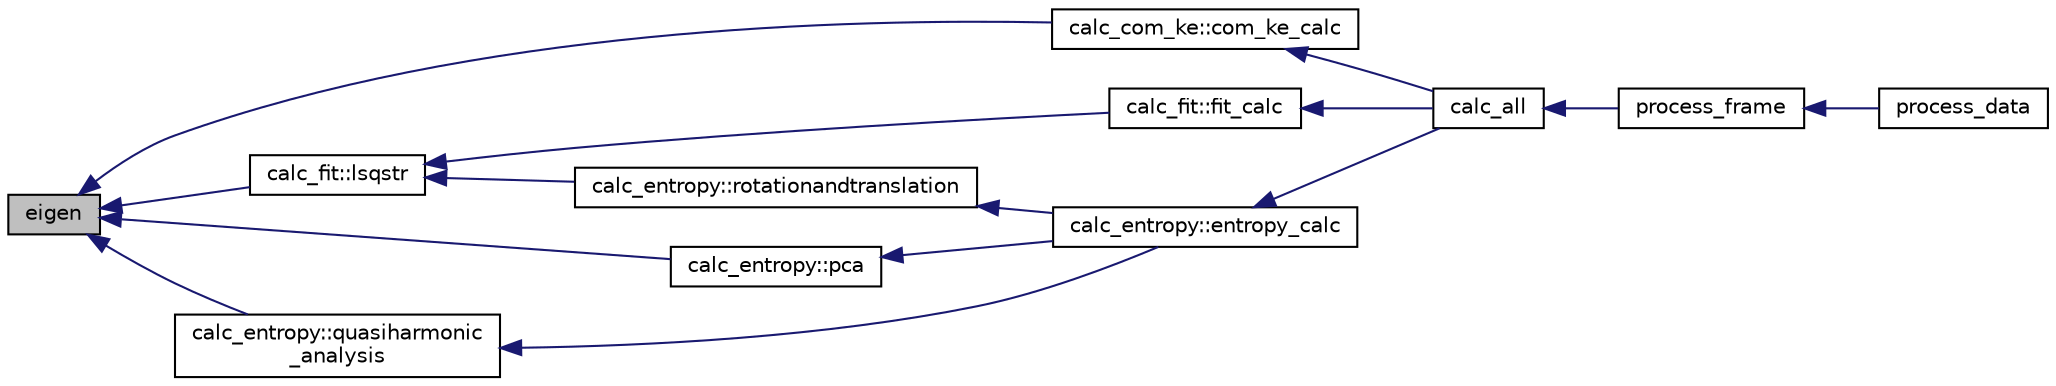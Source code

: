 digraph "eigen"
{
  edge [fontname="Helvetica",fontsize="10",labelfontname="Helvetica",labelfontsize="10"];
  node [fontname="Helvetica",fontsize="10",shape=record];
  rankdir="LR";
  Node1 [label="eigen",height=0.2,width=0.4,color="black", fillcolor="grey75", style="filled" fontcolor="black"];
  Node1 -> Node2 [dir="back",color="midnightblue",fontsize="10",style="solid",fontname="Helvetica"];
  Node2 [label="calc_com_ke::com_ke_calc",height=0.2,width=0.4,color="black", fillcolor="white", style="filled",URL="$classcalc__com__ke.html#a4721321fae51d63d7da0b33189366be2"];
  Node2 -> Node3 [dir="back",color="midnightblue",fontsize="10",style="solid",fontname="Helvetica"];
  Node3 [label="calc_all",height=0.2,width=0.4,color="black", fillcolor="white", style="filled",URL="$qcalc_8f90.html#a5befd1d444d41d7d1e4bf8b297c17ee2"];
  Node3 -> Node4 [dir="back",color="midnightblue",fontsize="10",style="solid",fontname="Helvetica"];
  Node4 [label="process_frame",height=0.2,width=0.4,color="black", fillcolor="white", style="filled",URL="$qcalc_8f90.html#a93dcacb957411ed0d0471fe8a31c60d6"];
  Node4 -> Node5 [dir="back",color="midnightblue",fontsize="10",style="solid",fontname="Helvetica"];
  Node5 [label="process_data",height=0.2,width=0.4,color="black", fillcolor="white", style="filled",URL="$qcalc_8f90.html#a7d2d447954fb385bdca4f228de92b1eb"];
  Node1 -> Node6 [dir="back",color="midnightblue",fontsize="10",style="solid",fontname="Helvetica"];
  Node6 [label="calc_fit::lsqstr",height=0.2,width=0.4,color="black", fillcolor="white", style="filled",URL="$classcalc__fit.html#aac8547f0c38c8a8b690d296238ffa70a"];
  Node6 -> Node7 [dir="back",color="midnightblue",fontsize="10",style="solid",fontname="Helvetica"];
  Node7 [label="calc_entropy::rotationandtranslation",height=0.2,width=0.4,color="black", fillcolor="white", style="filled",URL="$classcalc__entropy.html#ac138d87a9a4edec83f075e4ae4525ef6"];
  Node7 -> Node8 [dir="back",color="midnightblue",fontsize="10",style="solid",fontname="Helvetica"];
  Node8 [label="calc_entropy::entropy_calc",height=0.2,width=0.4,color="black", fillcolor="white", style="filled",URL="$classcalc__entropy.html#aa0d5bd96bcbb6587c5e1e624674e5e4e"];
  Node8 -> Node3 [dir="back",color="midnightblue",fontsize="10",style="solid",fontname="Helvetica"];
  Node6 -> Node9 [dir="back",color="midnightblue",fontsize="10",style="solid",fontname="Helvetica"];
  Node9 [label="calc_fit::fit_calc",height=0.2,width=0.4,color="black", fillcolor="white", style="filled",URL="$classcalc__fit.html#a34e3efb2981d1e8ad36d1556e6f69e18"];
  Node9 -> Node3 [dir="back",color="midnightblue",fontsize="10",style="solid",fontname="Helvetica"];
  Node1 -> Node10 [dir="back",color="midnightblue",fontsize="10",style="solid",fontname="Helvetica"];
  Node10 [label="calc_entropy::pca",height=0.2,width=0.4,color="black", fillcolor="white", style="filled",URL="$classcalc__entropy.html#afae4ac42e827ba29f7e2dc444a868123"];
  Node10 -> Node8 [dir="back",color="midnightblue",fontsize="10",style="solid",fontname="Helvetica"];
  Node1 -> Node11 [dir="back",color="midnightblue",fontsize="10",style="solid",fontname="Helvetica"];
  Node11 [label="calc_entropy::quasiharmonic\l_analysis",height=0.2,width=0.4,color="black", fillcolor="white", style="filled",URL="$classcalc__entropy.html#a2a9d851b8b3e7af4603059175dc539e3"];
  Node11 -> Node8 [dir="back",color="midnightblue",fontsize="10",style="solid",fontname="Helvetica"];
}
